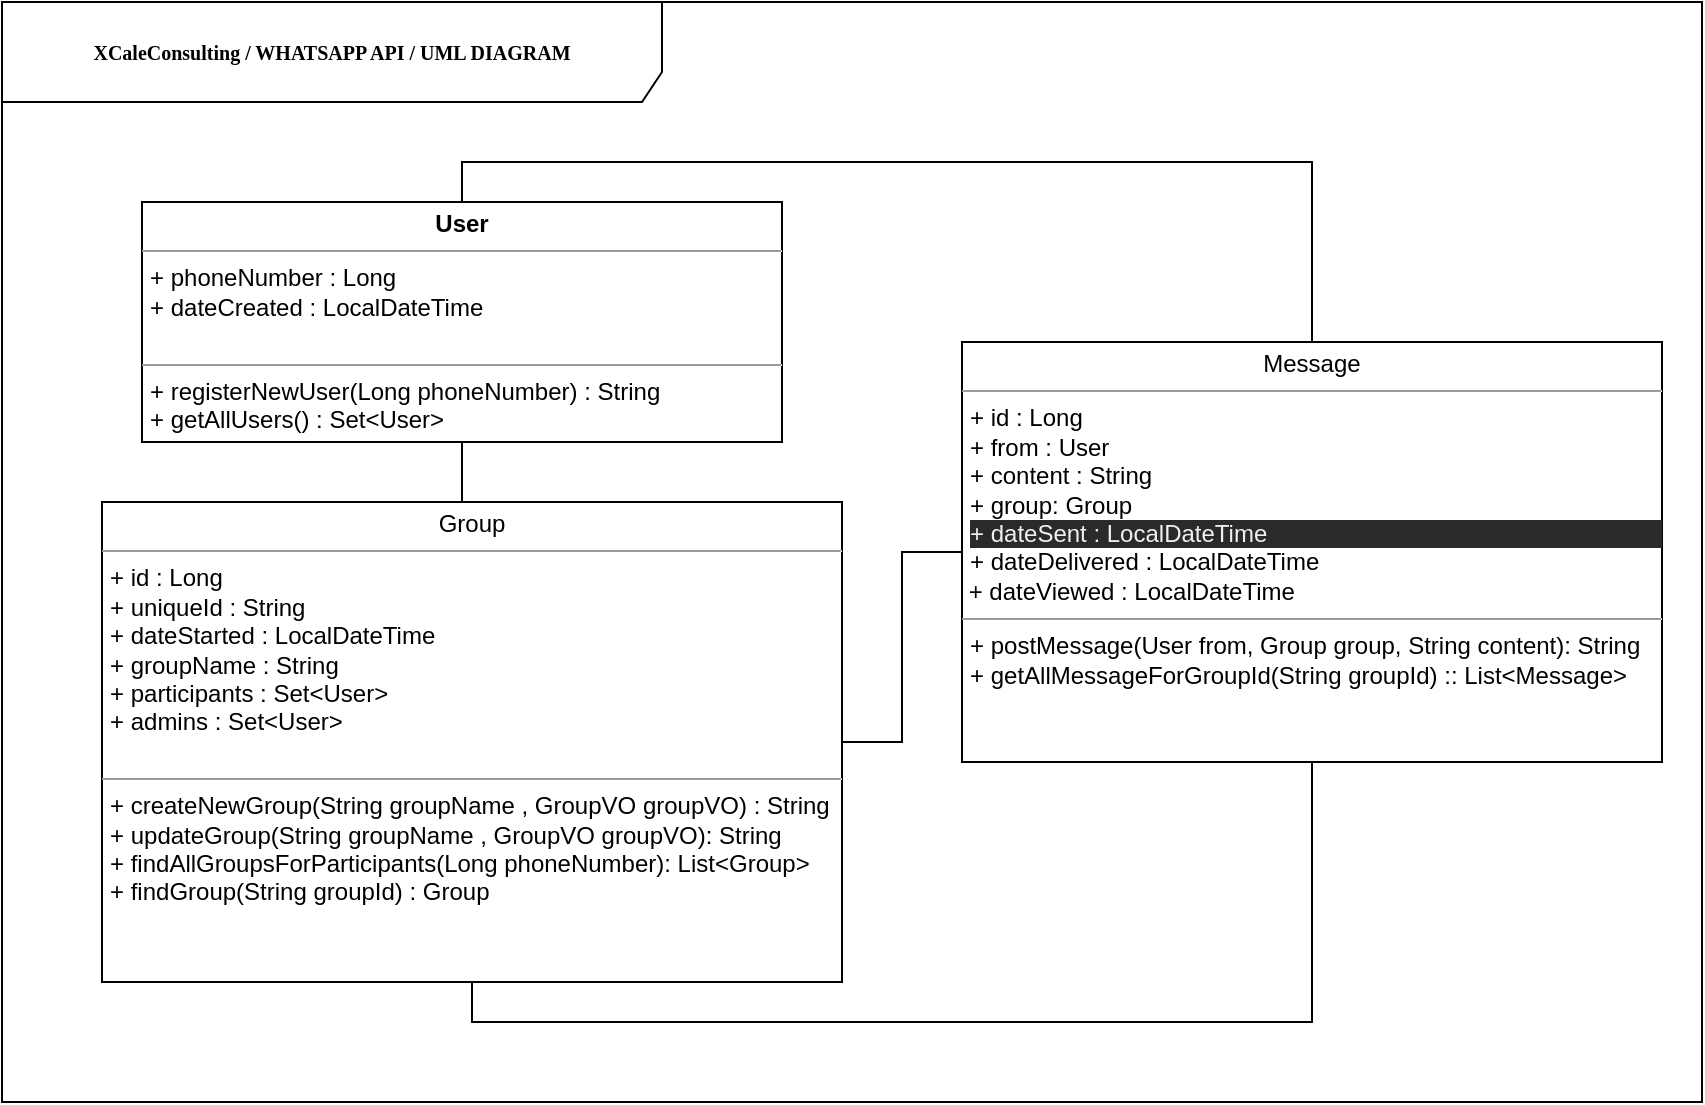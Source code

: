 <mxfile version="16.5.1" type="device"><diagram name="Page-1" id="c4acf3e9-155e-7222-9cf6-157b1a14988f"><mxGraphModel dx="981" dy="603" grid="1" gridSize="10" guides="1" tooltips="1" connect="1" arrows="1" fold="1" page="1" pageScale="1" pageWidth="850" pageHeight="1100" background="none" math="0" shadow="0"><root><mxCell id="0"/><mxCell id="1" parent="0"/><mxCell id="17acba5748e5396b-1" value="&lt;b&gt;XCaleConsulting / WHATSAPP API / UML DIAGRAM&lt;/b&gt;" style="shape=umlFrame;whiteSpace=wrap;html=1;rounded=0;shadow=0;comic=0;labelBackgroundColor=none;strokeWidth=1;fontFamily=Verdana;fontSize=10;align=center;width=330;height=50;" parent="1" vertex="1"><mxGeometry y="20" width="850" height="550" as="geometry"/></mxCell><mxCell id="5d2195bd80daf111-18" value="&lt;p style=&quot;margin: 0px ; margin-top: 4px ; text-align: center&quot;&gt;&lt;b&gt;User&lt;/b&gt;&lt;/p&gt;&lt;hr size=&quot;1&quot;&gt;&lt;p style=&quot;margin: 0px ; margin-left: 4px&quot;&gt;+ phoneNumber : Long&lt;br&gt;+ dateCreated : LocalDateTime&lt;/p&gt;&lt;p style=&quot;margin: 0px ; margin-left: 4px&quot;&gt;&lt;br&gt;&lt;/p&gt;&lt;hr size=&quot;1&quot;&gt;&lt;p style=&quot;margin: 0px ; margin-left: 4px&quot;&gt;+ registerNewUser(Long phoneNumber) : String&lt;/p&gt;&lt;p style=&quot;margin: 0px ; margin-left: 4px&quot;&gt;+ getAllUsers() : Set&amp;lt;User&amp;gt;&lt;/p&gt;" style="verticalAlign=top;align=left;overflow=fill;fontSize=12;fontFamily=Helvetica;html=1;rounded=0;shadow=0;comic=0;labelBackgroundColor=none;strokeWidth=1" parent="1" vertex="1"><mxGeometry x="70" y="120" width="320" height="120" as="geometry"/></mxCell><mxCell id="gzb2EhdBZrjPJlRy5NfD-3" style="edgeStyle=orthogonalEdgeStyle;rounded=0;orthogonalLoop=1;jettySize=auto;html=1;exitX=0.5;exitY=0;exitDx=0;exitDy=0;entryX=0.5;entryY=0;entryDx=0;entryDy=0;endArrow=none;endFill=0;" parent="1" source="5d2195bd80daf111-19" target="5d2195bd80daf111-18" edge="1"><mxGeometry relative="1" as="geometry"/></mxCell><mxCell id="gzb2EhdBZrjPJlRy5NfD-4" style="edgeStyle=orthogonalEdgeStyle;rounded=0;orthogonalLoop=1;jettySize=auto;html=1;exitX=0.5;exitY=1;exitDx=0;exitDy=0;entryX=0.5;entryY=1;entryDx=0;entryDy=0;endArrow=none;endFill=0;" parent="1" source="5d2195bd80daf111-19" target="gzb2EhdBZrjPJlRy5NfD-1" edge="1"><mxGeometry relative="1" as="geometry"/></mxCell><mxCell id="cMzPI1xIFpWEHa8Mjjmk-2" style="edgeStyle=orthogonalEdgeStyle;rounded=0;orthogonalLoop=1;jettySize=auto;html=1;exitX=0;exitY=0.5;exitDx=0;exitDy=0;entryX=1;entryY=0.5;entryDx=0;entryDy=0;entryPerimeter=0;endArrow=none;endFill=0;" edge="1" parent="1" source="5d2195bd80daf111-19" target="gzb2EhdBZrjPJlRy5NfD-1"><mxGeometry relative="1" as="geometry"/></mxCell><mxCell id="5d2195bd80daf111-19" value="&lt;p style=&quot;margin: 0px ; margin-top: 4px ; text-align: center&quot;&gt;Message&lt;/p&gt;&lt;hr size=&quot;1&quot;&gt;&lt;p style=&quot;margin: 0px ; margin-left: 4px&quot;&gt;+ id : Long&lt;/p&gt;&lt;p style=&quot;margin: 0px ; margin-left: 4px&quot;&gt;+ from : User&lt;/p&gt;&lt;p style=&quot;margin: 0px ; margin-left: 4px&quot;&gt;+ content : String&lt;br&gt;+ group: Group&lt;/p&gt;&lt;p style=&quot;margin: 0px ; margin-left: 4px&quot;&gt;&lt;span style=&quot;color: rgb(240 , 240 , 240) ; font-family: &amp;#34;helvetica&amp;#34; ; font-size: 12px ; font-style: normal ; font-weight: 400 ; letter-spacing: normal ; text-align: left ; text-indent: 0px ; text-transform: none ; word-spacing: 0px ; background-color: rgb(42 , 42 , 42) ; float: none ; display: inline&quot;&gt;&lt;/span&gt;&lt;/p&gt;&lt;p style=&quot;color: rgb(240 , 240 , 240) ; font-family: &amp;#34;helvetica&amp;#34; ; font-size: 12px ; font-style: normal ; font-weight: 400 ; letter-spacing: normal ; text-align: left ; text-indent: 0px ; text-transform: none ; word-spacing: 0px ; background-color: rgb(42 , 42 , 42) ; margin: 0px 0px 0px 4px&quot;&gt;+&amp;nbsp;dateSent : LocalDateTime&lt;br&gt;&lt;/p&gt;&lt;p style=&quot;margin: 0px ; margin-left: 4px&quot;&gt;+ dateDelivered : LocalDateTime&lt;/p&gt;&lt;p style=&quot;margin: 0px ; margin-left: 4px&quot;&gt;&lt;/p&gt;&amp;nbsp;+ dateViewed : LocalDateTime&lt;br&gt;&lt;hr size=&quot;1&quot;&gt;&lt;p style=&quot;margin: 0px ; margin-left: 4px&quot;&gt;+ postMessage(User from, Group group, String content): String&lt;/p&gt;&lt;p style=&quot;margin: 0px ; margin-left: 4px&quot;&gt;+ getAllMessageForGroupId(String groupId) :: List&amp;lt;Message&amp;gt;&lt;/p&gt;" style="verticalAlign=top;align=left;overflow=fill;fontSize=12;fontFamily=Helvetica;html=1;rounded=0;shadow=0;comic=0;labelBackgroundColor=none;strokeWidth=1" parent="1" vertex="1"><mxGeometry x="480" y="190" width="350" height="210" as="geometry"/></mxCell><mxCell id="gzb2EhdBZrjPJlRy5NfD-2" style="edgeStyle=orthogonalEdgeStyle;rounded=0;orthogonalLoop=1;jettySize=auto;html=1;exitX=0.5;exitY=0;exitDx=0;exitDy=0;entryX=0.5;entryY=1;entryDx=0;entryDy=0;endArrow=none;endFill=0;" parent="1" source="gzb2EhdBZrjPJlRy5NfD-1" target="5d2195bd80daf111-18" edge="1"><mxGeometry relative="1" as="geometry"/></mxCell><mxCell id="gzb2EhdBZrjPJlRy5NfD-1" value="&lt;p style=&quot;margin: 0px ; margin-top: 4px ; text-align: center&quot;&gt;Group&lt;/p&gt;&lt;hr size=&quot;1&quot;&gt;&lt;p style=&quot;margin: 0px ; margin-left: 4px&quot;&gt;+ id : Long&lt;/p&gt;&lt;p style=&quot;margin: 0px ; margin-left: 4px&quot;&gt;+ uniqueId : String&lt;/p&gt;&lt;p style=&quot;margin: 0px ; margin-left: 4px&quot;&gt;&lt;span style=&quot;font-family: &amp;#34;helvetica&amp;#34;&quot;&gt;+ dateStarted : LocalDateTime&lt;/span&gt;&lt;/p&gt;&lt;p style=&quot;margin: 0px ; margin-left: 4px&quot;&gt;+ groupName : String&lt;/p&gt;&lt;p style=&quot;margin: 0px ; margin-left: 4px&quot;&gt;&lt;span&gt;+ participants : Set&amp;lt;User&amp;gt;&lt;/span&gt;&lt;/p&gt;&lt;p style=&quot;margin: 0px ; margin-left: 4px&quot;&gt;+ admins : Set&amp;lt;User&amp;gt;&lt;span&gt;&lt;br&gt;&lt;/span&gt;&lt;/p&gt;&lt;br&gt;&lt;hr size=&quot;1&quot;&gt;&lt;p style=&quot;margin: 0px ; margin-left: 4px&quot;&gt;+ createNewGroup(String groupName , GroupVO groupVO) : String&lt;/p&gt;&lt;p style=&quot;margin: 0px ; margin-left: 4px&quot;&gt;+ updateGroup(String groupName , GroupVO groupVO): String&lt;/p&gt;&lt;p style=&quot;margin: 0px ; margin-left: 4px&quot;&gt;+ findAllGroupsForParticipants(Long phoneNumber): List&amp;lt;Group&amp;gt;&lt;/p&gt;&lt;p style=&quot;margin: 0px ; margin-left: 4px&quot;&gt;+ findGroup(String groupId) : Group&lt;/p&gt;&lt;p style=&quot;margin: 0px ; margin-left: 4px&quot;&gt;&lt;br&gt;&lt;/p&gt;" style="verticalAlign=top;align=left;overflow=fill;fontSize=12;fontFamily=Helvetica;html=1;rounded=0;shadow=0;comic=0;labelBackgroundColor=none;strokeWidth=1" parent="1" vertex="1"><mxGeometry x="50" y="270" width="370" height="240" as="geometry"/></mxCell></root></mxGraphModel></diagram></mxfile>